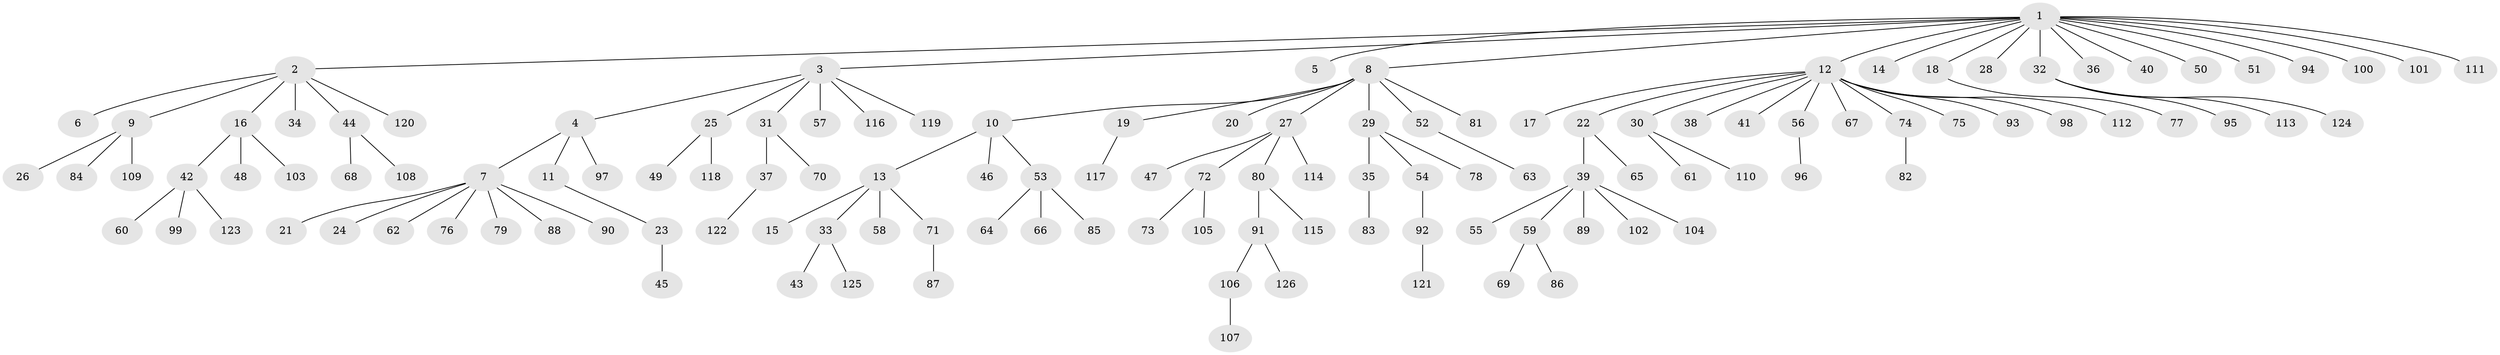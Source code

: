 // coarse degree distribution, {1: 0.7435897435897436, 5: 0.02564102564102564, 2: 0.05128205128205128, 3: 0.10256410256410256, 9: 0.02564102564102564, 4: 0.02564102564102564, 13: 0.02564102564102564}
// Generated by graph-tools (version 1.1) at 2025/36/03/04/25 23:36:42]
// undirected, 126 vertices, 125 edges
graph export_dot {
  node [color=gray90,style=filled];
  1;
  2;
  3;
  4;
  5;
  6;
  7;
  8;
  9;
  10;
  11;
  12;
  13;
  14;
  15;
  16;
  17;
  18;
  19;
  20;
  21;
  22;
  23;
  24;
  25;
  26;
  27;
  28;
  29;
  30;
  31;
  32;
  33;
  34;
  35;
  36;
  37;
  38;
  39;
  40;
  41;
  42;
  43;
  44;
  45;
  46;
  47;
  48;
  49;
  50;
  51;
  52;
  53;
  54;
  55;
  56;
  57;
  58;
  59;
  60;
  61;
  62;
  63;
  64;
  65;
  66;
  67;
  68;
  69;
  70;
  71;
  72;
  73;
  74;
  75;
  76;
  77;
  78;
  79;
  80;
  81;
  82;
  83;
  84;
  85;
  86;
  87;
  88;
  89;
  90;
  91;
  92;
  93;
  94;
  95;
  96;
  97;
  98;
  99;
  100;
  101;
  102;
  103;
  104;
  105;
  106;
  107;
  108;
  109;
  110;
  111;
  112;
  113;
  114;
  115;
  116;
  117;
  118;
  119;
  120;
  121;
  122;
  123;
  124;
  125;
  126;
  1 -- 2;
  1 -- 3;
  1 -- 5;
  1 -- 8;
  1 -- 12;
  1 -- 14;
  1 -- 18;
  1 -- 28;
  1 -- 32;
  1 -- 36;
  1 -- 40;
  1 -- 50;
  1 -- 51;
  1 -- 94;
  1 -- 100;
  1 -- 101;
  1 -- 111;
  2 -- 6;
  2 -- 9;
  2 -- 16;
  2 -- 34;
  2 -- 44;
  2 -- 120;
  3 -- 4;
  3 -- 25;
  3 -- 31;
  3 -- 57;
  3 -- 116;
  3 -- 119;
  4 -- 7;
  4 -- 11;
  4 -- 97;
  7 -- 21;
  7 -- 24;
  7 -- 62;
  7 -- 76;
  7 -- 79;
  7 -- 88;
  7 -- 90;
  8 -- 10;
  8 -- 19;
  8 -- 20;
  8 -- 27;
  8 -- 29;
  8 -- 52;
  8 -- 81;
  9 -- 26;
  9 -- 84;
  9 -- 109;
  10 -- 13;
  10 -- 46;
  10 -- 53;
  11 -- 23;
  12 -- 17;
  12 -- 22;
  12 -- 30;
  12 -- 38;
  12 -- 41;
  12 -- 56;
  12 -- 67;
  12 -- 74;
  12 -- 75;
  12 -- 93;
  12 -- 98;
  12 -- 112;
  13 -- 15;
  13 -- 33;
  13 -- 58;
  13 -- 71;
  16 -- 42;
  16 -- 48;
  16 -- 103;
  18 -- 77;
  19 -- 117;
  22 -- 39;
  22 -- 65;
  23 -- 45;
  25 -- 49;
  25 -- 118;
  27 -- 47;
  27 -- 72;
  27 -- 80;
  27 -- 114;
  29 -- 35;
  29 -- 54;
  29 -- 78;
  30 -- 61;
  30 -- 110;
  31 -- 37;
  31 -- 70;
  32 -- 95;
  32 -- 113;
  32 -- 124;
  33 -- 43;
  33 -- 125;
  35 -- 83;
  37 -- 122;
  39 -- 55;
  39 -- 59;
  39 -- 89;
  39 -- 102;
  39 -- 104;
  42 -- 60;
  42 -- 99;
  42 -- 123;
  44 -- 68;
  44 -- 108;
  52 -- 63;
  53 -- 64;
  53 -- 66;
  53 -- 85;
  54 -- 92;
  56 -- 96;
  59 -- 69;
  59 -- 86;
  71 -- 87;
  72 -- 73;
  72 -- 105;
  74 -- 82;
  80 -- 91;
  80 -- 115;
  91 -- 106;
  91 -- 126;
  92 -- 121;
  106 -- 107;
}
